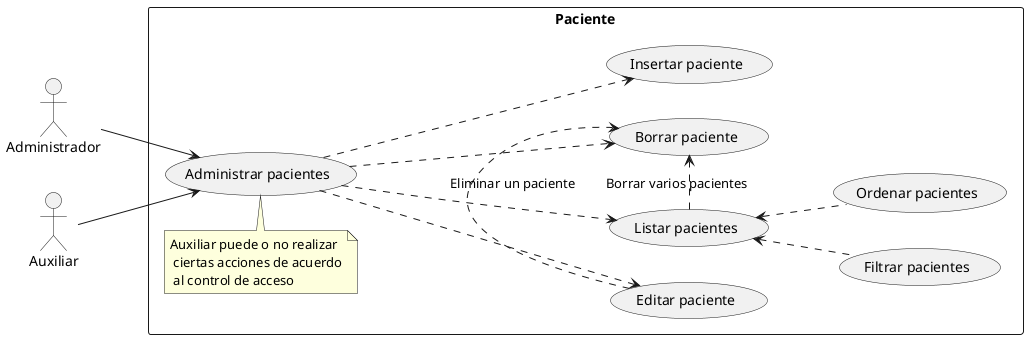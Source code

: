 @startuml
left to right direction
actor Administrador
actor Auxiliar

rectangle Paciente {
  usecase "Insertar paciente" as C
  usecase "Listar pacientes" as R
  usecase "Editar paciente" as U
  usecase "Borrar paciente" as D
  usecase "Filtrar pacientes" as Searchable
  usecase "Ordenar pacientes" as Sortable
  usecase "Administrar pacientes" as CRUD
  note "Auxiliar puede o no realizar\r\n ciertas acciones de acuerdo\r\n al control de acceso" as Acl
}

CRUD --.> C
CRUD --.> R
CRUD --.> U
CRUD --.> D

R <.. Searchable
R <.. Sortable
U .> D: "Eliminar un paciente"
R .> D: "Borrar varios pacientes"

Administrador --> CRUD
Auxiliar --> CRUD
Acl -> CRUD
@enduml